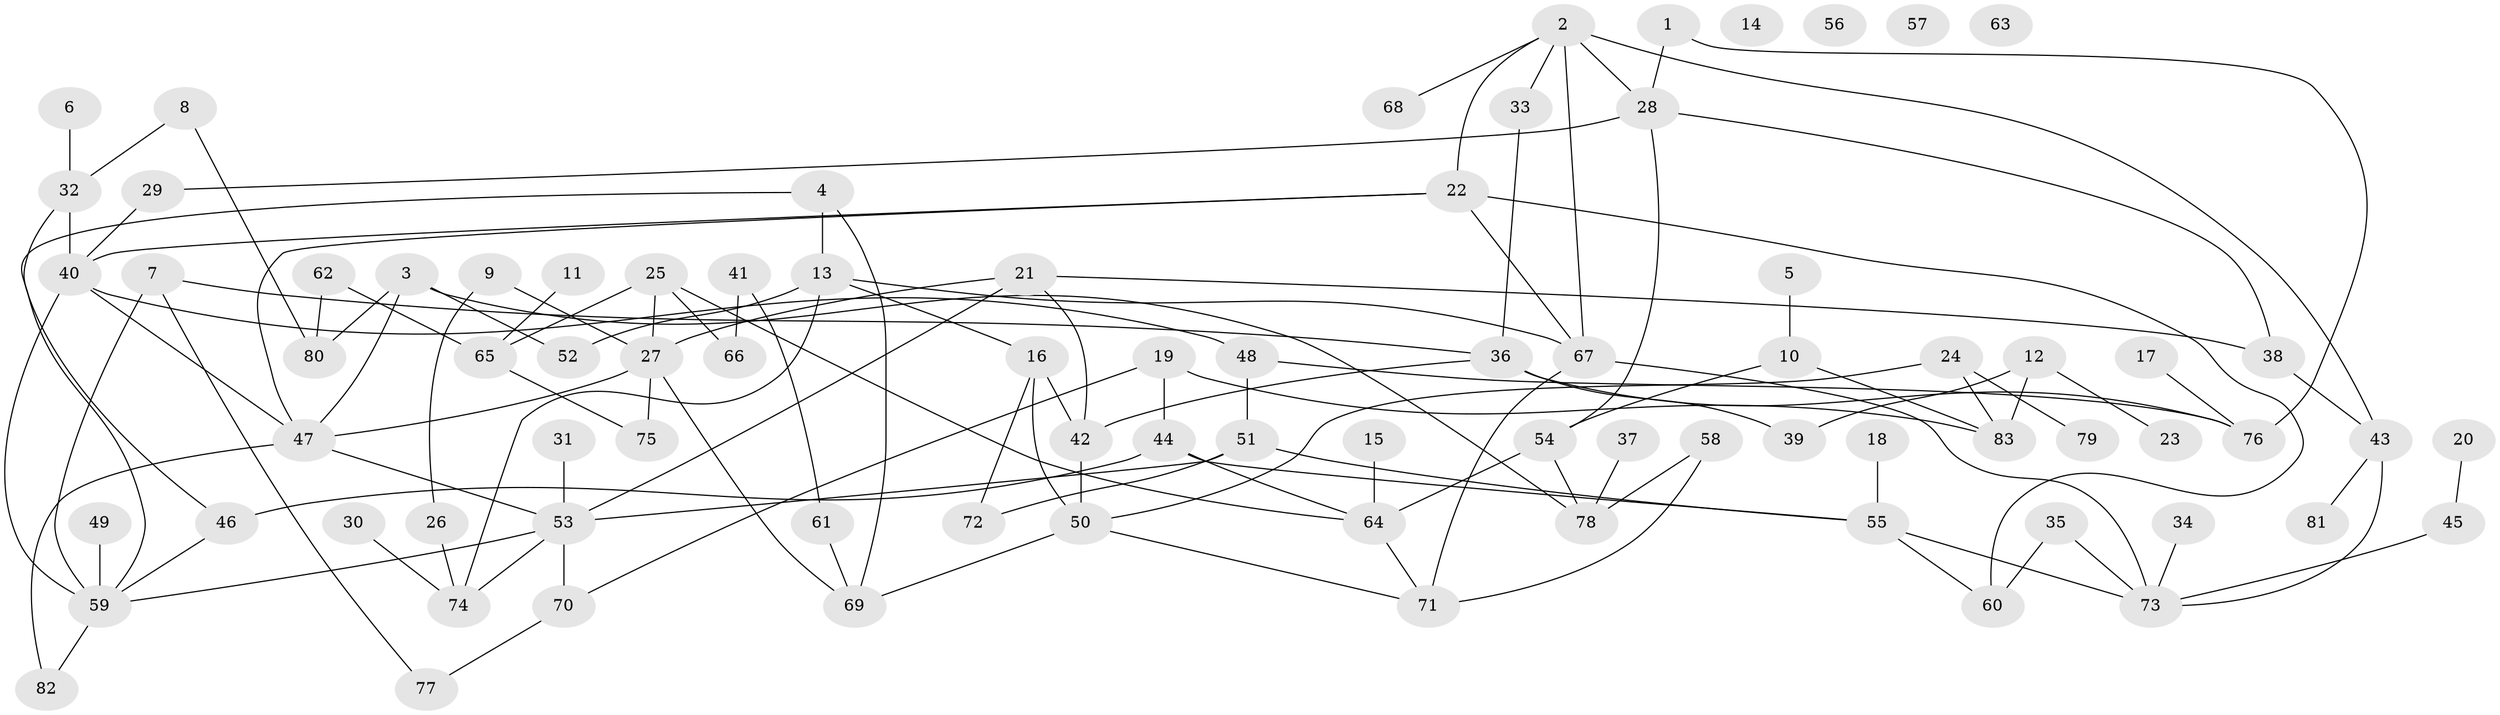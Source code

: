 // coarse degree distribution, {3: 0.04081632653061224, 1: 0.2857142857142857, 5: 0.14285714285714285, 0: 0.08163265306122448, 2: 0.22448979591836735, 4: 0.12244897959183673, 8: 0.061224489795918366, 11: 0.02040816326530612, 6: 0.02040816326530612}
// Generated by graph-tools (version 1.1) at 2025/44/03/04/25 21:44:00]
// undirected, 83 vertices, 121 edges
graph export_dot {
graph [start="1"]
  node [color=gray90,style=filled];
  1;
  2;
  3;
  4;
  5;
  6;
  7;
  8;
  9;
  10;
  11;
  12;
  13;
  14;
  15;
  16;
  17;
  18;
  19;
  20;
  21;
  22;
  23;
  24;
  25;
  26;
  27;
  28;
  29;
  30;
  31;
  32;
  33;
  34;
  35;
  36;
  37;
  38;
  39;
  40;
  41;
  42;
  43;
  44;
  45;
  46;
  47;
  48;
  49;
  50;
  51;
  52;
  53;
  54;
  55;
  56;
  57;
  58;
  59;
  60;
  61;
  62;
  63;
  64;
  65;
  66;
  67;
  68;
  69;
  70;
  71;
  72;
  73;
  74;
  75;
  76;
  77;
  78;
  79;
  80;
  81;
  82;
  83;
  1 -- 28;
  1 -- 76;
  2 -- 22;
  2 -- 28;
  2 -- 33;
  2 -- 43;
  2 -- 67;
  2 -- 68;
  3 -- 47;
  3 -- 52;
  3 -- 78;
  3 -- 80;
  4 -- 13;
  4 -- 59;
  4 -- 69;
  5 -- 10;
  6 -- 32;
  7 -- 36;
  7 -- 59;
  7 -- 77;
  8 -- 32;
  8 -- 80;
  9 -- 26;
  9 -- 27;
  10 -- 54;
  10 -- 83;
  11 -- 65;
  12 -- 23;
  12 -- 39;
  12 -- 83;
  13 -- 16;
  13 -- 52;
  13 -- 67;
  13 -- 74;
  15 -- 64;
  16 -- 42;
  16 -- 50;
  16 -- 72;
  17 -- 76;
  18 -- 55;
  19 -- 44;
  19 -- 70;
  19 -- 83;
  20 -- 45;
  21 -- 27;
  21 -- 38;
  21 -- 42;
  21 -- 53;
  22 -- 40;
  22 -- 47;
  22 -- 60;
  22 -- 67;
  24 -- 50;
  24 -- 79;
  24 -- 83;
  25 -- 27;
  25 -- 64;
  25 -- 65;
  25 -- 66;
  26 -- 74;
  27 -- 47;
  27 -- 69;
  27 -- 75;
  28 -- 29;
  28 -- 38;
  28 -- 54;
  29 -- 40;
  30 -- 74;
  31 -- 53;
  32 -- 40;
  32 -- 46;
  33 -- 36;
  34 -- 73;
  35 -- 60;
  35 -- 73;
  36 -- 39;
  36 -- 42;
  36 -- 76;
  37 -- 78;
  38 -- 43;
  40 -- 47;
  40 -- 48;
  40 -- 59;
  41 -- 61;
  41 -- 66;
  42 -- 50;
  43 -- 73;
  43 -- 81;
  44 -- 46;
  44 -- 55;
  44 -- 64;
  45 -- 73;
  46 -- 59;
  47 -- 53;
  47 -- 82;
  48 -- 51;
  48 -- 76;
  49 -- 59;
  50 -- 69;
  50 -- 71;
  51 -- 53;
  51 -- 55;
  51 -- 72;
  53 -- 59;
  53 -- 70;
  53 -- 74;
  54 -- 64;
  54 -- 78;
  55 -- 60;
  55 -- 73;
  58 -- 71;
  58 -- 78;
  59 -- 82;
  61 -- 69;
  62 -- 65;
  62 -- 80;
  64 -- 71;
  65 -- 75;
  67 -- 71;
  67 -- 73;
  70 -- 77;
}
